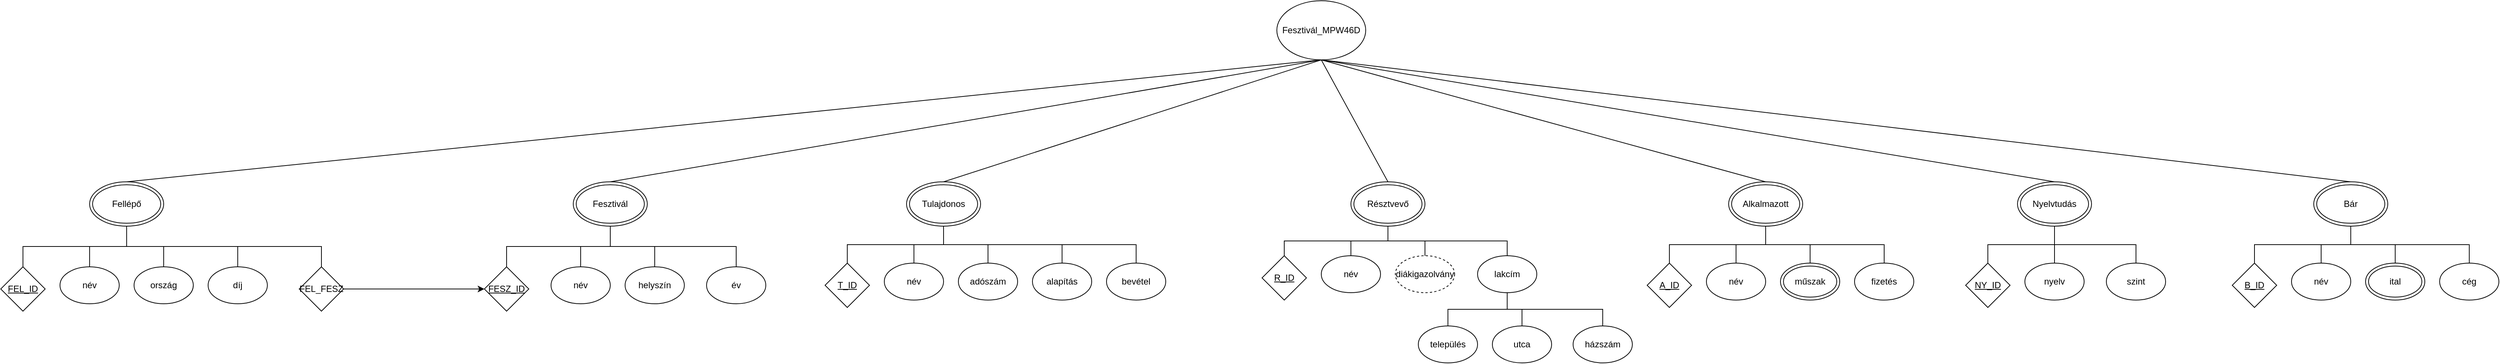 <mxfile version="22.0.4" type="device">
  <diagram name="1 oldal" id="101MxTv3Xg7tG3kSUqli">
    <mxGraphModel dx="2876" dy="1129" grid="1" gridSize="10" guides="1" tooltips="1" connect="1" arrows="1" fold="1" page="1" pageScale="1" pageWidth="827" pageHeight="1169" math="0" shadow="0">
      <root>
        <mxCell id="0" />
        <mxCell id="1" parent="0" />
        <mxCell id="aKQIrIqUcrQ44Z01r4tK-48" style="edgeStyle=orthogonalEdgeStyle;rounded=0;orthogonalLoop=1;jettySize=auto;html=1;exitX=0.5;exitY=0;exitDx=0;exitDy=0;endArrow=none;endFill=0;" edge="1" parent="1" source="aKQIrIqUcrQ44Z01r4tK-22" target="aKQIrIqUcrQ44Z01r4tK-35">
          <mxGeometry relative="1" as="geometry" />
        </mxCell>
        <mxCell id="aKQIrIqUcrQ44Z01r4tK-22" value="&lt;u&gt;FESZ_ID&lt;/u&gt;" style="rhombus;whiteSpace=wrap;html=1;" vertex="1" parent="1">
          <mxGeometry x="60" y="450" width="60" height="60" as="geometry" />
        </mxCell>
        <mxCell id="aKQIrIqUcrQ44Z01r4tK-49" style="edgeStyle=orthogonalEdgeStyle;rounded=0;orthogonalLoop=1;jettySize=auto;html=1;exitX=0.5;exitY=0;exitDx=0;exitDy=0;endArrow=none;endFill=0;" edge="1" parent="1" source="aKQIrIqUcrQ44Z01r4tK-23" target="aKQIrIqUcrQ44Z01r4tK-35">
          <mxGeometry relative="1" as="geometry" />
        </mxCell>
        <mxCell id="aKQIrIqUcrQ44Z01r4tK-23" value="név" style="ellipse;whiteSpace=wrap;html=1;" vertex="1" parent="1">
          <mxGeometry x="150" y="450" width="80" height="50" as="geometry" />
        </mxCell>
        <mxCell id="aKQIrIqUcrQ44Z01r4tK-50" style="edgeStyle=orthogonalEdgeStyle;rounded=0;orthogonalLoop=1;jettySize=auto;html=1;exitX=0.5;exitY=0;exitDx=0;exitDy=0;entryX=0.5;entryY=1;entryDx=0;entryDy=0;endArrow=none;endFill=0;" edge="1" parent="1" source="aKQIrIqUcrQ44Z01r4tK-24" target="aKQIrIqUcrQ44Z01r4tK-35">
          <mxGeometry relative="1" as="geometry" />
        </mxCell>
        <mxCell id="aKQIrIqUcrQ44Z01r4tK-24" value="helyszín" style="ellipse;whiteSpace=wrap;html=1;" vertex="1" parent="1">
          <mxGeometry x="250" y="450" width="80" height="50" as="geometry" />
        </mxCell>
        <mxCell id="aKQIrIqUcrQ44Z01r4tK-51" style="edgeStyle=orthogonalEdgeStyle;rounded=0;orthogonalLoop=1;jettySize=auto;html=1;exitX=0.5;exitY=0;exitDx=0;exitDy=0;endArrow=none;endFill=0;" edge="1" parent="1" source="aKQIrIqUcrQ44Z01r4tK-25" target="aKQIrIqUcrQ44Z01r4tK-35">
          <mxGeometry relative="1" as="geometry" />
        </mxCell>
        <mxCell id="aKQIrIqUcrQ44Z01r4tK-25" value="év" style="ellipse;whiteSpace=wrap;html=1;" vertex="1" parent="1">
          <mxGeometry x="360" y="450" width="80" height="50" as="geometry" />
        </mxCell>
        <mxCell id="aKQIrIqUcrQ44Z01r4tK-127" style="rounded=0;orthogonalLoop=1;jettySize=auto;html=1;exitX=0.5;exitY=0;exitDx=0;exitDy=0;entryX=0.5;entryY=1;entryDx=0;entryDy=0;endArrow=none;endFill=0;" edge="1" parent="1" source="aKQIrIqUcrQ44Z01r4tK-35" target="aKQIrIqUcrQ44Z01r4tK-125">
          <mxGeometry relative="1" as="geometry" />
        </mxCell>
        <mxCell id="aKQIrIqUcrQ44Z01r4tK-35" value="Fesztivál" style="ellipse;shape=doubleEllipse;whiteSpace=wrap;html=1;" vertex="1" parent="1">
          <mxGeometry x="180" y="335" width="100" height="60" as="geometry" />
        </mxCell>
        <mxCell id="aKQIrIqUcrQ44Z01r4tK-128" style="rounded=0;orthogonalLoop=1;jettySize=auto;html=1;exitX=0.5;exitY=0;exitDx=0;exitDy=0;entryX=0.5;entryY=1;entryDx=0;entryDy=0;endArrow=none;endFill=0;" edge="1" parent="1" source="aKQIrIqUcrQ44Z01r4tK-41" target="aKQIrIqUcrQ44Z01r4tK-125">
          <mxGeometry relative="1" as="geometry" />
        </mxCell>
        <mxCell id="aKQIrIqUcrQ44Z01r4tK-41" value="Tulajdonos" style="ellipse;shape=doubleEllipse;whiteSpace=wrap;html=1;" vertex="1" parent="1">
          <mxGeometry x="630" y="335" width="100" height="60" as="geometry" />
        </mxCell>
        <mxCell id="aKQIrIqUcrQ44Z01r4tK-53" style="edgeStyle=orthogonalEdgeStyle;rounded=0;orthogonalLoop=1;jettySize=auto;html=1;exitX=0.5;exitY=0;exitDx=0;exitDy=0;entryX=0.5;entryY=1;entryDx=0;entryDy=0;endArrow=none;endFill=0;" edge="1" parent="1" source="aKQIrIqUcrQ44Z01r4tK-42" target="aKQIrIqUcrQ44Z01r4tK-41">
          <mxGeometry relative="1" as="geometry" />
        </mxCell>
        <mxCell id="aKQIrIqUcrQ44Z01r4tK-42" value="név" style="ellipse;whiteSpace=wrap;html=1;" vertex="1" parent="1">
          <mxGeometry x="600" y="445" width="80" height="50" as="geometry" />
        </mxCell>
        <mxCell id="aKQIrIqUcrQ44Z01r4tK-54" style="edgeStyle=orthogonalEdgeStyle;rounded=0;orthogonalLoop=1;jettySize=auto;html=1;exitX=0.5;exitY=0;exitDx=0;exitDy=0;entryX=0.5;entryY=1;entryDx=0;entryDy=0;endArrow=none;endFill=0;" edge="1" parent="1" source="aKQIrIqUcrQ44Z01r4tK-43" target="aKQIrIqUcrQ44Z01r4tK-41">
          <mxGeometry relative="1" as="geometry" />
        </mxCell>
        <mxCell id="aKQIrIqUcrQ44Z01r4tK-43" value="adószám" style="ellipse;whiteSpace=wrap;html=1;" vertex="1" parent="1">
          <mxGeometry x="700" y="445" width="80" height="50" as="geometry" />
        </mxCell>
        <mxCell id="aKQIrIqUcrQ44Z01r4tK-52" style="edgeStyle=orthogonalEdgeStyle;rounded=0;orthogonalLoop=1;jettySize=auto;html=1;exitX=0.5;exitY=0;exitDx=0;exitDy=0;entryX=0.5;entryY=1;entryDx=0;entryDy=0;endArrow=none;endFill=0;" edge="1" parent="1" source="aKQIrIqUcrQ44Z01r4tK-44" target="aKQIrIqUcrQ44Z01r4tK-41">
          <mxGeometry relative="1" as="geometry" />
        </mxCell>
        <mxCell id="aKQIrIqUcrQ44Z01r4tK-44" value="&lt;u&gt;T_ID&lt;/u&gt;" style="rhombus;whiteSpace=wrap;html=1;" vertex="1" parent="1">
          <mxGeometry x="520" y="445" width="60" height="60" as="geometry" />
        </mxCell>
        <mxCell id="aKQIrIqUcrQ44Z01r4tK-56" style="edgeStyle=orthogonalEdgeStyle;rounded=0;orthogonalLoop=1;jettySize=auto;html=1;exitX=0.5;exitY=0;exitDx=0;exitDy=0;entryX=0.5;entryY=1;entryDx=0;entryDy=0;endArrow=none;endFill=0;" edge="1" parent="1" source="aKQIrIqUcrQ44Z01r4tK-55" target="aKQIrIqUcrQ44Z01r4tK-41">
          <mxGeometry relative="1" as="geometry" />
        </mxCell>
        <mxCell id="aKQIrIqUcrQ44Z01r4tK-55" value="alapítás" style="ellipse;whiteSpace=wrap;html=1;" vertex="1" parent="1">
          <mxGeometry x="800" y="445" width="80" height="50" as="geometry" />
        </mxCell>
        <mxCell id="aKQIrIqUcrQ44Z01r4tK-58" style="edgeStyle=orthogonalEdgeStyle;rounded=0;orthogonalLoop=1;jettySize=auto;html=1;exitX=0.5;exitY=0;exitDx=0;exitDy=0;entryX=0.5;entryY=1;entryDx=0;entryDy=0;endArrow=none;endFill=0;" edge="1" parent="1" source="aKQIrIqUcrQ44Z01r4tK-57" target="aKQIrIqUcrQ44Z01r4tK-41">
          <mxGeometry relative="1" as="geometry" />
        </mxCell>
        <mxCell id="aKQIrIqUcrQ44Z01r4tK-57" value="bevétel" style="ellipse;whiteSpace=wrap;html=1;" vertex="1" parent="1">
          <mxGeometry x="900" y="445" width="80" height="50" as="geometry" />
        </mxCell>
        <mxCell id="aKQIrIqUcrQ44Z01r4tK-126" style="rounded=0;orthogonalLoop=1;jettySize=auto;html=1;exitX=0.5;exitY=0;exitDx=0;exitDy=0;entryX=0.5;entryY=1;entryDx=0;entryDy=0;endArrow=none;endFill=0;" edge="1" parent="1" source="aKQIrIqUcrQ44Z01r4tK-59" target="aKQIrIqUcrQ44Z01r4tK-125">
          <mxGeometry relative="1" as="geometry" />
        </mxCell>
        <mxCell id="aKQIrIqUcrQ44Z01r4tK-59" value="Fellépő" style="ellipse;shape=doubleEllipse;whiteSpace=wrap;html=1;" vertex="1" parent="1">
          <mxGeometry x="-473" y="335" width="100" height="60" as="geometry" />
        </mxCell>
        <mxCell id="aKQIrIqUcrQ44Z01r4tK-60" style="edgeStyle=orthogonalEdgeStyle;rounded=0;orthogonalLoop=1;jettySize=auto;html=1;exitX=0.5;exitY=0;exitDx=0;exitDy=0;entryX=0.5;entryY=1;entryDx=0;entryDy=0;endArrow=none;endFill=0;" edge="1" parent="1" source="aKQIrIqUcrQ44Z01r4tK-61" target="aKQIrIqUcrQ44Z01r4tK-59">
          <mxGeometry relative="1" as="geometry" />
        </mxCell>
        <mxCell id="aKQIrIqUcrQ44Z01r4tK-61" value="név" style="ellipse;whiteSpace=wrap;html=1;" vertex="1" parent="1">
          <mxGeometry x="-513" y="450" width="80" height="50" as="geometry" />
        </mxCell>
        <mxCell id="aKQIrIqUcrQ44Z01r4tK-62" style="edgeStyle=orthogonalEdgeStyle;rounded=0;orthogonalLoop=1;jettySize=auto;html=1;exitX=0.5;exitY=0;exitDx=0;exitDy=0;entryX=0.5;entryY=1;entryDx=0;entryDy=0;endArrow=none;endFill=0;" edge="1" parent="1" source="aKQIrIqUcrQ44Z01r4tK-63" target="aKQIrIqUcrQ44Z01r4tK-59">
          <mxGeometry relative="1" as="geometry" />
        </mxCell>
        <mxCell id="aKQIrIqUcrQ44Z01r4tK-63" value="ország" style="ellipse;whiteSpace=wrap;html=1;" vertex="1" parent="1">
          <mxGeometry x="-413" y="450" width="80" height="50" as="geometry" />
        </mxCell>
        <mxCell id="aKQIrIqUcrQ44Z01r4tK-64" style="edgeStyle=orthogonalEdgeStyle;rounded=0;orthogonalLoop=1;jettySize=auto;html=1;exitX=0.5;exitY=0;exitDx=0;exitDy=0;entryX=0.5;entryY=1;entryDx=0;entryDy=0;endArrow=none;endFill=0;" edge="1" parent="1" source="aKQIrIqUcrQ44Z01r4tK-65" target="aKQIrIqUcrQ44Z01r4tK-59">
          <mxGeometry relative="1" as="geometry" />
        </mxCell>
        <mxCell id="aKQIrIqUcrQ44Z01r4tK-65" value="&lt;u&gt;FEL_ID&lt;/u&gt;" style="rhombus;whiteSpace=wrap;html=1;" vertex="1" parent="1">
          <mxGeometry x="-593" y="450" width="60" height="60" as="geometry" />
        </mxCell>
        <mxCell id="aKQIrIqUcrQ44Z01r4tK-66" style="edgeStyle=orthogonalEdgeStyle;rounded=0;orthogonalLoop=1;jettySize=auto;html=1;exitX=0.5;exitY=0;exitDx=0;exitDy=0;entryX=0.5;entryY=1;entryDx=0;entryDy=0;endArrow=none;endFill=0;" edge="1" parent="1" source="aKQIrIqUcrQ44Z01r4tK-67" target="aKQIrIqUcrQ44Z01r4tK-59">
          <mxGeometry relative="1" as="geometry" />
        </mxCell>
        <mxCell id="aKQIrIqUcrQ44Z01r4tK-67" value="díj" style="ellipse;whiteSpace=wrap;html=1;" vertex="1" parent="1">
          <mxGeometry x="-313" y="450" width="80" height="50" as="geometry" />
        </mxCell>
        <mxCell id="aKQIrIqUcrQ44Z01r4tK-132" style="rounded=0;orthogonalLoop=1;jettySize=auto;html=1;exitX=0.5;exitY=0;exitDx=0;exitDy=0;entryX=0.5;entryY=1;entryDx=0;entryDy=0;endArrow=none;endFill=0;" edge="1" parent="1" source="aKQIrIqUcrQ44Z01r4tK-70" target="aKQIrIqUcrQ44Z01r4tK-125">
          <mxGeometry relative="1" as="geometry" />
        </mxCell>
        <mxCell id="aKQIrIqUcrQ44Z01r4tK-70" value="Bár" style="ellipse;shape=doubleEllipse;whiteSpace=wrap;html=1;" vertex="1" parent="1">
          <mxGeometry x="2530" y="335" width="100" height="60" as="geometry" />
        </mxCell>
        <mxCell id="aKQIrIqUcrQ44Z01r4tK-71" style="edgeStyle=orthogonalEdgeStyle;rounded=0;orthogonalLoop=1;jettySize=auto;html=1;exitX=0.5;exitY=0;exitDx=0;exitDy=0;entryX=0.5;entryY=1;entryDx=0;entryDy=0;endArrow=none;endFill=0;" edge="1" parent="1" source="aKQIrIqUcrQ44Z01r4tK-72" target="aKQIrIqUcrQ44Z01r4tK-70">
          <mxGeometry relative="1" as="geometry" />
        </mxCell>
        <mxCell id="aKQIrIqUcrQ44Z01r4tK-72" value="név" style="ellipse;whiteSpace=wrap;html=1;" vertex="1" parent="1">
          <mxGeometry x="2500" y="445" width="80" height="50" as="geometry" />
        </mxCell>
        <mxCell id="aKQIrIqUcrQ44Z01r4tK-75" style="edgeStyle=orthogonalEdgeStyle;rounded=0;orthogonalLoop=1;jettySize=auto;html=1;exitX=0.5;exitY=0;exitDx=0;exitDy=0;entryX=0.5;entryY=1;entryDx=0;entryDy=0;endArrow=none;endFill=0;" edge="1" parent="1" source="aKQIrIqUcrQ44Z01r4tK-76" target="aKQIrIqUcrQ44Z01r4tK-70">
          <mxGeometry relative="1" as="geometry" />
        </mxCell>
        <mxCell id="aKQIrIqUcrQ44Z01r4tK-76" value="&lt;u&gt;B_ID&lt;/u&gt;" style="rhombus;whiteSpace=wrap;html=1;" vertex="1" parent="1">
          <mxGeometry x="2420" y="445" width="60" height="60" as="geometry" />
        </mxCell>
        <mxCell id="aKQIrIqUcrQ44Z01r4tK-77" style="edgeStyle=orthogonalEdgeStyle;rounded=0;orthogonalLoop=1;jettySize=auto;html=1;exitX=0.5;exitY=0;exitDx=0;exitDy=0;entryX=0.5;entryY=1;entryDx=0;entryDy=0;endArrow=none;endFill=0;" edge="1" parent="1" source="aKQIrIqUcrQ44Z01r4tK-78" target="aKQIrIqUcrQ44Z01r4tK-70">
          <mxGeometry relative="1" as="geometry" />
        </mxCell>
        <mxCell id="aKQIrIqUcrQ44Z01r4tK-78" value="cég" style="ellipse;whiteSpace=wrap;html=1;" vertex="1" parent="1">
          <mxGeometry x="2700" y="445" width="80" height="50" as="geometry" />
        </mxCell>
        <mxCell id="aKQIrIqUcrQ44Z01r4tK-83" style="edgeStyle=orthogonalEdgeStyle;rounded=0;orthogonalLoop=1;jettySize=auto;html=1;exitX=0.5;exitY=0;exitDx=0;exitDy=0;entryX=0.5;entryY=1;entryDx=0;entryDy=0;endArrow=none;endFill=0;" edge="1" parent="1" source="aKQIrIqUcrQ44Z01r4tK-81" target="aKQIrIqUcrQ44Z01r4tK-70">
          <mxGeometry relative="1" as="geometry" />
        </mxCell>
        <mxCell id="aKQIrIqUcrQ44Z01r4tK-81" value="ital" style="ellipse;shape=doubleEllipse;whiteSpace=wrap;html=1;" vertex="1" parent="1">
          <mxGeometry x="2600" y="445" width="80" height="50" as="geometry" />
        </mxCell>
        <mxCell id="aKQIrIqUcrQ44Z01r4tK-130" style="rounded=0;orthogonalLoop=1;jettySize=auto;html=1;exitX=0.5;exitY=0;exitDx=0;exitDy=0;entryX=0.5;entryY=1;entryDx=0;entryDy=0;endArrow=none;endFill=0;" edge="1" parent="1" source="aKQIrIqUcrQ44Z01r4tK-84" target="aKQIrIqUcrQ44Z01r4tK-125">
          <mxGeometry relative="1" as="geometry" />
        </mxCell>
        <mxCell id="aKQIrIqUcrQ44Z01r4tK-84" value="Alkalmazott" style="ellipse;shape=doubleEllipse;whiteSpace=wrap;html=1;" vertex="1" parent="1">
          <mxGeometry x="1740" y="335" width="100" height="60" as="geometry" />
        </mxCell>
        <mxCell id="aKQIrIqUcrQ44Z01r4tK-85" style="edgeStyle=orthogonalEdgeStyle;rounded=0;orthogonalLoop=1;jettySize=auto;html=1;exitX=0.5;exitY=0;exitDx=0;exitDy=0;entryX=0.5;entryY=1;entryDx=0;entryDy=0;endArrow=none;endFill=0;" edge="1" parent="1" source="aKQIrIqUcrQ44Z01r4tK-86" target="aKQIrIqUcrQ44Z01r4tK-84">
          <mxGeometry relative="1" as="geometry" />
        </mxCell>
        <mxCell id="aKQIrIqUcrQ44Z01r4tK-86" value="név" style="ellipse;whiteSpace=wrap;html=1;" vertex="1" parent="1">
          <mxGeometry x="1710" y="445" width="80" height="50" as="geometry" />
        </mxCell>
        <mxCell id="aKQIrIqUcrQ44Z01r4tK-87" style="edgeStyle=orthogonalEdgeStyle;rounded=0;orthogonalLoop=1;jettySize=auto;html=1;exitX=0.5;exitY=0;exitDx=0;exitDy=0;entryX=0.5;entryY=1;entryDx=0;entryDy=0;endArrow=none;endFill=0;" edge="1" parent="1" source="aKQIrIqUcrQ44Z01r4tK-93" target="aKQIrIqUcrQ44Z01r4tK-84">
          <mxGeometry relative="1" as="geometry">
            <mxPoint x="1850" y="445" as="sourcePoint" />
          </mxGeometry>
        </mxCell>
        <mxCell id="aKQIrIqUcrQ44Z01r4tK-89" style="edgeStyle=orthogonalEdgeStyle;rounded=0;orthogonalLoop=1;jettySize=auto;html=1;exitX=0.5;exitY=0;exitDx=0;exitDy=0;entryX=0.5;entryY=1;entryDx=0;entryDy=0;endArrow=none;endFill=0;" edge="1" parent="1" source="aKQIrIqUcrQ44Z01r4tK-90" target="aKQIrIqUcrQ44Z01r4tK-84">
          <mxGeometry relative="1" as="geometry" />
        </mxCell>
        <mxCell id="aKQIrIqUcrQ44Z01r4tK-90" value="&lt;u&gt;A_ID&lt;/u&gt;" style="rhombus;whiteSpace=wrap;html=1;" vertex="1" parent="1">
          <mxGeometry x="1630" y="445" width="60" height="60" as="geometry" />
        </mxCell>
        <mxCell id="aKQIrIqUcrQ44Z01r4tK-91" style="edgeStyle=orthogonalEdgeStyle;rounded=0;orthogonalLoop=1;jettySize=auto;html=1;exitX=0.5;exitY=0;exitDx=0;exitDy=0;entryX=0.5;entryY=1;entryDx=0;entryDy=0;endArrow=none;endFill=0;" edge="1" parent="1" source="aKQIrIqUcrQ44Z01r4tK-92" target="aKQIrIqUcrQ44Z01r4tK-84">
          <mxGeometry relative="1" as="geometry" />
        </mxCell>
        <mxCell id="aKQIrIqUcrQ44Z01r4tK-92" value="fizetés" style="ellipse;whiteSpace=wrap;html=1;" vertex="1" parent="1">
          <mxGeometry x="1910" y="445" width="80" height="50" as="geometry" />
        </mxCell>
        <mxCell id="aKQIrIqUcrQ44Z01r4tK-93" value="műszak" style="ellipse;shape=doubleEllipse;whiteSpace=wrap;html=1;" vertex="1" parent="1">
          <mxGeometry x="1810" y="445" width="80" height="50" as="geometry" />
        </mxCell>
        <mxCell id="aKQIrIqUcrQ44Z01r4tK-129" style="rounded=0;orthogonalLoop=1;jettySize=auto;html=1;exitX=0.5;exitY=0;exitDx=0;exitDy=0;entryX=0.5;entryY=1;entryDx=0;entryDy=0;endArrow=none;endFill=0;" edge="1" parent="1" source="aKQIrIqUcrQ44Z01r4tK-94" target="aKQIrIqUcrQ44Z01r4tK-125">
          <mxGeometry relative="1" as="geometry" />
        </mxCell>
        <mxCell id="aKQIrIqUcrQ44Z01r4tK-94" value="Résztvevő" style="ellipse;shape=doubleEllipse;whiteSpace=wrap;html=1;" vertex="1" parent="1">
          <mxGeometry x="1230" y="335" width="100" height="60" as="geometry" />
        </mxCell>
        <mxCell id="aKQIrIqUcrQ44Z01r4tK-95" style="edgeStyle=orthogonalEdgeStyle;rounded=0;orthogonalLoop=1;jettySize=auto;html=1;exitX=0.5;exitY=0;exitDx=0;exitDy=0;entryX=0.5;entryY=1;entryDx=0;entryDy=0;endArrow=none;endFill=0;" edge="1" parent="1" source="aKQIrIqUcrQ44Z01r4tK-96" target="aKQIrIqUcrQ44Z01r4tK-94">
          <mxGeometry relative="1" as="geometry" />
        </mxCell>
        <mxCell id="aKQIrIqUcrQ44Z01r4tK-96" value="név" style="ellipse;whiteSpace=wrap;html=1;" vertex="1" parent="1">
          <mxGeometry x="1190" y="435" width="80" height="50" as="geometry" />
        </mxCell>
        <mxCell id="aKQIrIqUcrQ44Z01r4tK-99" style="edgeStyle=orthogonalEdgeStyle;rounded=0;orthogonalLoop=1;jettySize=auto;html=1;exitX=0.5;exitY=0;exitDx=0;exitDy=0;entryX=0.5;entryY=1;entryDx=0;entryDy=0;endArrow=none;endFill=0;" edge="1" parent="1" source="aKQIrIqUcrQ44Z01r4tK-100" target="aKQIrIqUcrQ44Z01r4tK-94">
          <mxGeometry relative="1" as="geometry" />
        </mxCell>
        <mxCell id="aKQIrIqUcrQ44Z01r4tK-100" value="&lt;u&gt;R_ID&lt;/u&gt;" style="rhombus;whiteSpace=wrap;html=1;" vertex="1" parent="1">
          <mxGeometry x="1110" y="435" width="60" height="60" as="geometry" />
        </mxCell>
        <mxCell id="aKQIrIqUcrQ44Z01r4tK-105" style="edgeStyle=orthogonalEdgeStyle;rounded=0;orthogonalLoop=1;jettySize=auto;html=1;exitX=0.5;exitY=0;exitDx=0;exitDy=0;entryX=0.5;entryY=1;entryDx=0;entryDy=0;endArrow=none;endFill=0;" edge="1" parent="1" source="aKQIrIqUcrQ44Z01r4tK-104" target="aKQIrIqUcrQ44Z01r4tK-94">
          <mxGeometry relative="1" as="geometry" />
        </mxCell>
        <mxCell id="aKQIrIqUcrQ44Z01r4tK-104" value="diákigazolvány" style="ellipse;whiteSpace=wrap;html=1;dashed=1;" vertex="1" parent="1">
          <mxGeometry x="1290" y="435" width="80" height="50" as="geometry" />
        </mxCell>
        <mxCell id="aKQIrIqUcrQ44Z01r4tK-108" style="edgeStyle=orthogonalEdgeStyle;rounded=0;orthogonalLoop=1;jettySize=auto;html=1;exitX=0.5;exitY=0;exitDx=0;exitDy=0;entryX=0.5;entryY=1;entryDx=0;entryDy=0;endArrow=none;endFill=0;" edge="1" parent="1" source="aKQIrIqUcrQ44Z01r4tK-107" target="aKQIrIqUcrQ44Z01r4tK-94">
          <mxGeometry relative="1" as="geometry" />
        </mxCell>
        <mxCell id="aKQIrIqUcrQ44Z01r4tK-107" value="lakcím" style="ellipse;whiteSpace=wrap;html=1;" vertex="1" parent="1">
          <mxGeometry x="1401" y="435" width="80" height="50" as="geometry" />
        </mxCell>
        <mxCell id="aKQIrIqUcrQ44Z01r4tK-113" style="edgeStyle=orthogonalEdgeStyle;rounded=0;orthogonalLoop=1;jettySize=auto;html=1;exitX=0.5;exitY=0;exitDx=0;exitDy=0;entryX=0.5;entryY=1;entryDx=0;entryDy=0;endArrow=none;endFill=0;" edge="1" parent="1" source="aKQIrIqUcrQ44Z01r4tK-110" target="aKQIrIqUcrQ44Z01r4tK-107">
          <mxGeometry relative="1" as="geometry" />
        </mxCell>
        <mxCell id="aKQIrIqUcrQ44Z01r4tK-110" value="település" style="ellipse;whiteSpace=wrap;html=1;" vertex="1" parent="1">
          <mxGeometry x="1321" y="530" width="80" height="50" as="geometry" />
        </mxCell>
        <mxCell id="aKQIrIqUcrQ44Z01r4tK-114" style="edgeStyle=orthogonalEdgeStyle;rounded=0;orthogonalLoop=1;jettySize=auto;html=1;exitX=0.5;exitY=0;exitDx=0;exitDy=0;entryX=0.5;entryY=1;entryDx=0;entryDy=0;endArrow=none;endFill=0;" edge="1" parent="1" source="aKQIrIqUcrQ44Z01r4tK-111" target="aKQIrIqUcrQ44Z01r4tK-107">
          <mxGeometry relative="1" as="geometry" />
        </mxCell>
        <mxCell id="aKQIrIqUcrQ44Z01r4tK-111" value="utca" style="ellipse;whiteSpace=wrap;html=1;" vertex="1" parent="1">
          <mxGeometry x="1421" y="530" width="80" height="50" as="geometry" />
        </mxCell>
        <mxCell id="aKQIrIqUcrQ44Z01r4tK-115" style="edgeStyle=orthogonalEdgeStyle;rounded=0;orthogonalLoop=1;jettySize=auto;html=1;exitX=0.5;exitY=0;exitDx=0;exitDy=0;entryX=0.5;entryY=1;entryDx=0;entryDy=0;endArrow=none;endFill=0;" edge="1" parent="1" source="aKQIrIqUcrQ44Z01r4tK-112" target="aKQIrIqUcrQ44Z01r4tK-107">
          <mxGeometry relative="1" as="geometry" />
        </mxCell>
        <mxCell id="aKQIrIqUcrQ44Z01r4tK-112" value="házszám" style="ellipse;whiteSpace=wrap;html=1;" vertex="1" parent="1">
          <mxGeometry x="1530" y="530" width="80" height="50" as="geometry" />
        </mxCell>
        <mxCell id="aKQIrIqUcrQ44Z01r4tK-131" style="rounded=0;orthogonalLoop=1;jettySize=auto;html=1;exitX=0.5;exitY=0;exitDx=0;exitDy=0;entryX=0.5;entryY=1;entryDx=0;entryDy=0;endArrow=none;endFill=0;" edge="1" parent="1" source="aKQIrIqUcrQ44Z01r4tK-116" target="aKQIrIqUcrQ44Z01r4tK-125">
          <mxGeometry relative="1" as="geometry" />
        </mxCell>
        <mxCell id="aKQIrIqUcrQ44Z01r4tK-116" value="Nyelvtudás" style="ellipse;shape=doubleEllipse;whiteSpace=wrap;html=1;" vertex="1" parent="1">
          <mxGeometry x="2130" y="335" width="100" height="60" as="geometry" />
        </mxCell>
        <mxCell id="aKQIrIqUcrQ44Z01r4tK-117" style="edgeStyle=orthogonalEdgeStyle;rounded=0;orthogonalLoop=1;jettySize=auto;html=1;exitX=0.5;exitY=0;exitDx=0;exitDy=0;entryX=0.5;entryY=1;entryDx=0;entryDy=0;endArrow=none;endFill=0;" edge="1" parent="1" source="aKQIrIqUcrQ44Z01r4tK-118" target="aKQIrIqUcrQ44Z01r4tK-116">
          <mxGeometry relative="1" as="geometry" />
        </mxCell>
        <mxCell id="aKQIrIqUcrQ44Z01r4tK-118" value="nyelv" style="ellipse;whiteSpace=wrap;html=1;" vertex="1" parent="1">
          <mxGeometry x="2140" y="445" width="80" height="50" as="geometry" />
        </mxCell>
        <mxCell id="aKQIrIqUcrQ44Z01r4tK-119" style="edgeStyle=orthogonalEdgeStyle;rounded=0;orthogonalLoop=1;jettySize=auto;html=1;exitX=0.5;exitY=0;exitDx=0;exitDy=0;entryX=0.5;entryY=1;entryDx=0;entryDy=0;endArrow=none;endFill=0;" edge="1" parent="1" source="aKQIrIqUcrQ44Z01r4tK-120" target="aKQIrIqUcrQ44Z01r4tK-116">
          <mxGeometry relative="1" as="geometry" />
        </mxCell>
        <mxCell id="aKQIrIqUcrQ44Z01r4tK-120" value="&lt;u&gt;NY_ID&lt;/u&gt;" style="rhombus;whiteSpace=wrap;html=1;" vertex="1" parent="1">
          <mxGeometry x="2060" y="445" width="60" height="60" as="geometry" />
        </mxCell>
        <mxCell id="aKQIrIqUcrQ44Z01r4tK-121" style="edgeStyle=orthogonalEdgeStyle;rounded=0;orthogonalLoop=1;jettySize=auto;html=1;exitX=0.5;exitY=0;exitDx=0;exitDy=0;entryX=0.5;entryY=1;entryDx=0;entryDy=0;endArrow=none;endFill=0;" edge="1" parent="1" source="aKQIrIqUcrQ44Z01r4tK-122" target="aKQIrIqUcrQ44Z01r4tK-116">
          <mxGeometry relative="1" as="geometry" />
        </mxCell>
        <mxCell id="aKQIrIqUcrQ44Z01r4tK-122" value="szint" style="ellipse;whiteSpace=wrap;html=1;" vertex="1" parent="1">
          <mxGeometry x="2250" y="445" width="80" height="50" as="geometry" />
        </mxCell>
        <mxCell id="aKQIrIqUcrQ44Z01r4tK-125" value="Fesztivál_MPW46D" style="ellipse;whiteSpace=wrap;html=1;" vertex="1" parent="1">
          <mxGeometry x="1130" y="90" width="120" height="80" as="geometry" />
        </mxCell>
        <mxCell id="aKQIrIqUcrQ44Z01r4tK-134" style="edgeStyle=orthogonalEdgeStyle;rounded=0;orthogonalLoop=1;jettySize=auto;html=1;exitX=0.5;exitY=0;exitDx=0;exitDy=0;entryX=0.5;entryY=1;entryDx=0;entryDy=0;endArrow=none;endFill=0;" edge="1" parent="1" source="aKQIrIqUcrQ44Z01r4tK-133" target="aKQIrIqUcrQ44Z01r4tK-59">
          <mxGeometry relative="1" as="geometry" />
        </mxCell>
        <mxCell id="aKQIrIqUcrQ44Z01r4tK-135" style="edgeStyle=orthogonalEdgeStyle;rounded=0;orthogonalLoop=1;jettySize=auto;html=1;exitX=1;exitY=0.5;exitDx=0;exitDy=0;entryX=0;entryY=0.5;entryDx=0;entryDy=0;" edge="1" parent="1" source="aKQIrIqUcrQ44Z01r4tK-133" target="aKQIrIqUcrQ44Z01r4tK-22">
          <mxGeometry relative="1" as="geometry" />
        </mxCell>
        <mxCell id="aKQIrIqUcrQ44Z01r4tK-133" value="FEL_FESZ" style="rhombus;whiteSpace=wrap;html=1;" vertex="1" parent="1">
          <mxGeometry x="-190" y="450" width="60" height="60" as="geometry" />
        </mxCell>
      </root>
    </mxGraphModel>
  </diagram>
</mxfile>
